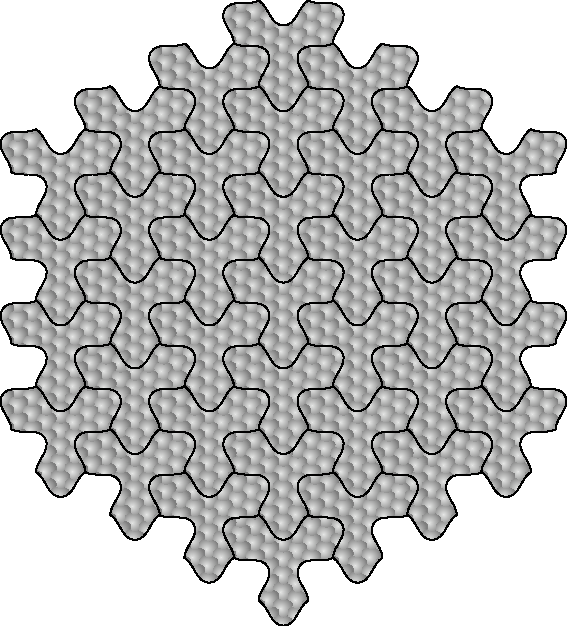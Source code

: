 size(10cm,0);

transform r60=rotate(60);

pair A=(1,0);
pair B=r60*A, C=r60*B, D=r60*C, E=r60*D, F=r60*E;

real ad=30;
real tensio=.25;
path AB=A {dir(120-ad)} .. shift(tensio*dir(30))*midpoint(A--B)  .. B {dir(120+ad)};
path BC=reverse(rotate(240,B)*AB);
path CD=reverse(rotate(240,C)*BC);
path DE=reverse(rotate(240,D)*CD);
path EF=reverse(rotate(240,E)*DE);
path FA=reverse(rotate(240,F)*EF);
path pth1=AB--BC--CD--DE--EF--FA;

real tensio=.5;
path AB=A {dir(120-ad)} .. shift(tensio*dir(30))*midpoint(A--B)  .. B {dir(120+ad)};
path BC=reverse(rotate(240,B)*AB);
path CD=reverse(rotate(240,C)*BC);
path DE=reverse(rotate(240,D)*CD);
path EF=reverse(rotate(240,E)*DE);
path FA=reverse(rotate(240,F)*EF);
path pth2=AB--BC--CD--DE--EF--FA;


//Circular paving with the unit hexagonal picture "hexa"
picture pavehexagonal(picture hexa, int depth=1)
{
  picture opic;
  pair center;
  real a,ap,r,rp,r_d=180/pi;

  add(opic, hexa);

  for(int j=0; j<depth; ++j)
    {
      for (int i=1; i<=6; ++i)
 {
   a=i*60-30;
   r=j*sqrt(3);
   center=r*(rotate(a)*(1,0));
   add(opic, shift(center)*hexa);
   rp=r;
   ap=0;
   for (real k=0; k<j-1; ++k)
     {
       r=sqrt((1.5*(j-1 - k))^2 + 3/4*(j+1 + k)^2);
       ap+=r_d*acos((rp^2 + r^2 - 3)/(2*r*rp));
       center=r*(rotate(a + ap)*(1,0));
       add(opic, shift(center)*hexa);
       rp=r;
     }
 }
    }
  return opic;
}

picture hexa, hexat;

real lux=-.3, sq=sqrt(3);
radialshade(hexa,pth1--cycle,
	    lightgrey,(lux*sq/2,lux/2),0,
	    grey,(lux*sq/2,lux/2),1+abs(lux));


add(hexat,scale(1/(3*sq))*pavehexagonal(hexa,5));
clip(hexat,pth2--cycle);
draw(hexat,pth2);
add(pavehexagonal(hexat,4));
